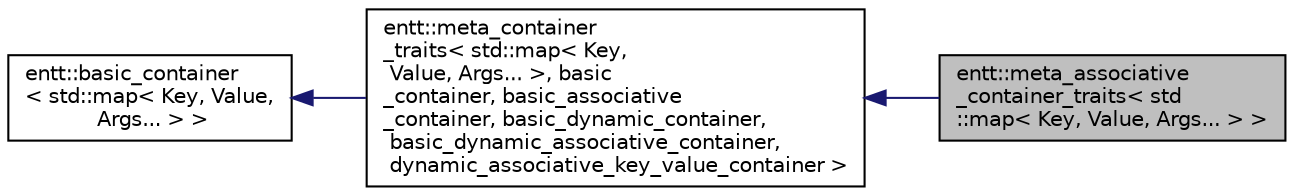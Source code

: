 digraph "entt::meta_associative_container_traits&lt; std::map&lt; Key, Value, Args... &gt; &gt;"
{
 // LATEX_PDF_SIZE
  edge [fontname="Helvetica",fontsize="10",labelfontname="Helvetica",labelfontsize="10"];
  node [fontname="Helvetica",fontsize="10",shape=record];
  rankdir="LR";
  Node1 [label="entt::meta_associative\l_container_traits\< std\l::map\< Key, Value, Args... \> \>",height=0.2,width=0.4,color="black", fillcolor="grey75", style="filled", fontcolor="black",tooltip="Meta associative container traits for std::maps of any type."];
  Node2 -> Node1 [dir="back",color="midnightblue",fontsize="10",style="solid",fontname="Helvetica"];
  Node2 [label="entt::meta_container\l_traits\< std::map\< Key,\l Value, Args... \>, basic\l_container, basic_associative\l_container, basic_dynamic_container,\l basic_dynamic_associative_container,\l dynamic_associative_key_value_container \>",height=0.2,width=0.4,color="black", fillcolor="white", style="filled",URL="$structentt_1_1meta__container__traits.html",tooltip=" "];
  Node3 -> Node2 [dir="back",color="midnightblue",fontsize="10",style="solid",fontname="Helvetica"];
  Node3 [label="entt::basic_container\l\< std::map\< Key, Value,\l Args... \> \>",height=0.2,width=0.4,color="black", fillcolor="white", style="filled",URL="$structentt_1_1basic__container.html",tooltip=" "];
}
